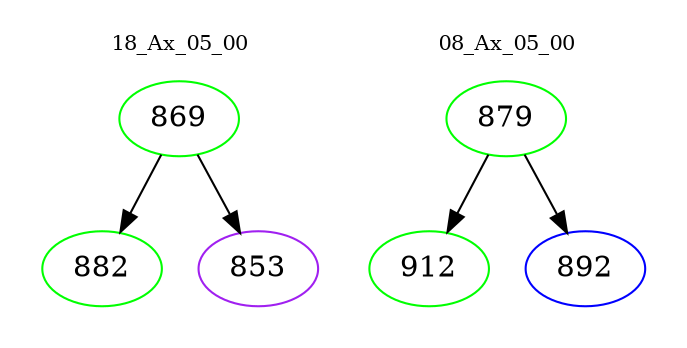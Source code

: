 digraph{
subgraph cluster_0 {
color = white
label = "18_Ax_05_00";
fontsize=10;
T0_869 [label="869", color="green"]
T0_869 -> T0_882 [color="black"]
T0_882 [label="882", color="green"]
T0_869 -> T0_853 [color="black"]
T0_853 [label="853", color="purple"]
}
subgraph cluster_1 {
color = white
label = "08_Ax_05_00";
fontsize=10;
T1_879 [label="879", color="green"]
T1_879 -> T1_912 [color="black"]
T1_912 [label="912", color="green"]
T1_879 -> T1_892 [color="black"]
T1_892 [label="892", color="blue"]
}
}
